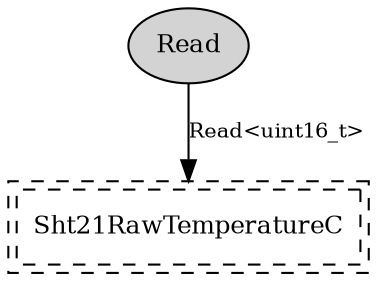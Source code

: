 digraph "tos.platforms.ucmini.chips.sht21.TemperatureC" {
  n0x40ca2d20 [shape=ellipse, style=filled, label="Read", fontsize=12];
  "TemperatureC.Sht21RawTemperatureC" [fontsize=12, shape=box,peripheries=2, style=dashed, label="Sht21RawTemperatureC", URL="../chtml/tos.chips.sht21.Sht21RawTemperatureC.html"];
  "n0x40ca2d20" -> "TemperatureC.Sht21RawTemperatureC" [label="Read<uint16_t>", URL="../ihtml/tos.interfaces.Read.html", fontsize=10];
}
